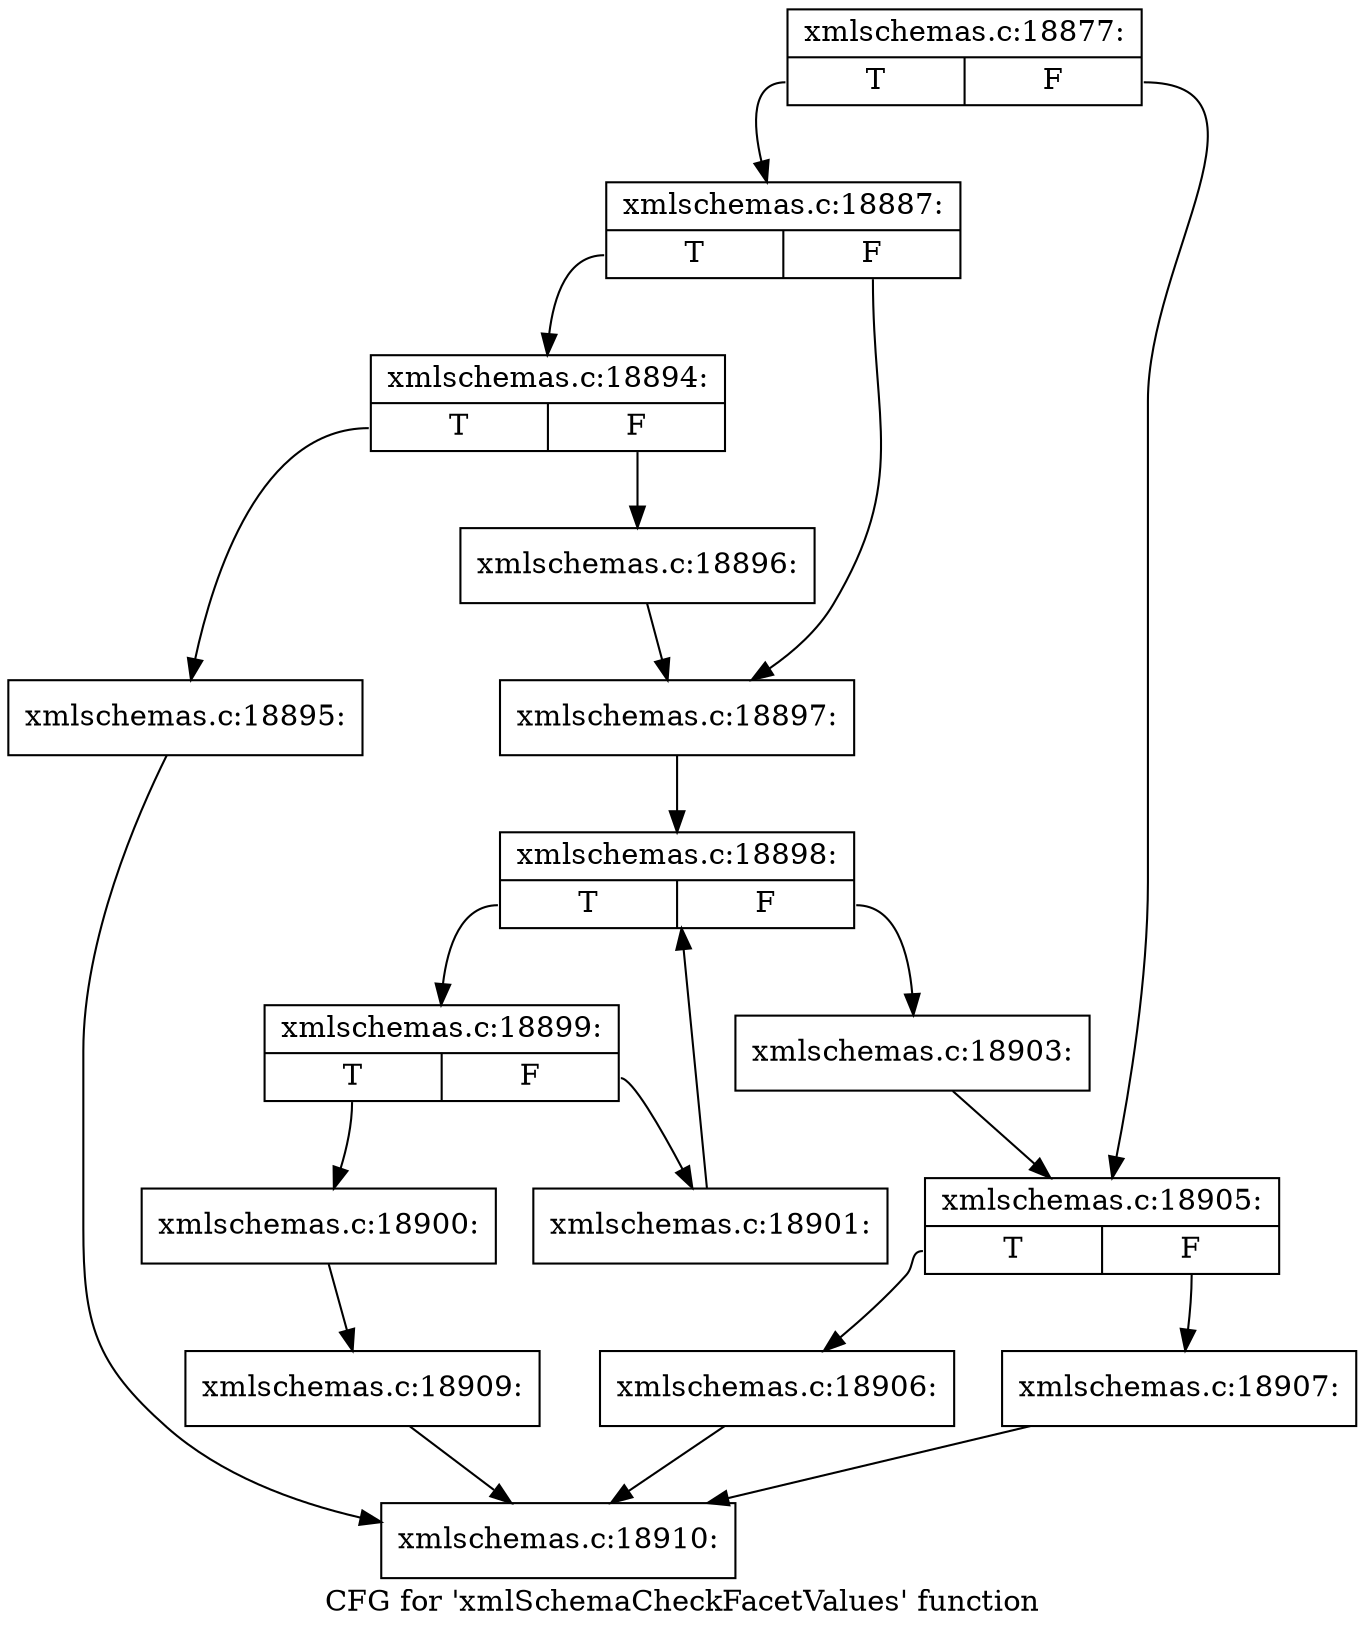 digraph "CFG for 'xmlSchemaCheckFacetValues' function" {
	label="CFG for 'xmlSchemaCheckFacetValues' function";

	Node0x55d02642c340 [shape=record,label="{xmlschemas.c:18877:|{<s0>T|<s1>F}}"];
	Node0x55d02642c340:s0 -> Node0x55d02642d750;
	Node0x55d02642c340:s1 -> Node0x55d02642d7a0;
	Node0x55d02642d750 [shape=record,label="{xmlschemas.c:18887:|{<s0>T|<s1>F}}"];
	Node0x55d02642d750:s0 -> Node0x55d02642e030;
	Node0x55d02642d750:s1 -> Node0x55d02642e080;
	Node0x55d02642e030 [shape=record,label="{xmlschemas.c:18894:|{<s0>T|<s1>F}}"];
	Node0x55d02642e030:s0 -> Node0x55d02642e570;
	Node0x55d02642e030:s1 -> Node0x55d02642e5c0;
	Node0x55d02642e570 [shape=record,label="{xmlschemas.c:18895:}"];
	Node0x55d02642e570 -> Node0x55d02642c390;
	Node0x55d02642e5c0 [shape=record,label="{xmlschemas.c:18896:}"];
	Node0x55d02642e5c0 -> Node0x55d02642e080;
	Node0x55d02642e080 [shape=record,label="{xmlschemas.c:18897:}"];
	Node0x55d02642e080 -> Node0x55d02642f7b0;
	Node0x55d02642f7b0 [shape=record,label="{xmlschemas.c:18898:|{<s0>T|<s1>F}}"];
	Node0x55d02642f7b0:s0 -> Node0x55d02642fb70;
	Node0x55d02642f7b0:s1 -> Node0x55d02642f990;
	Node0x55d02642fb70 [shape=record,label="{xmlschemas.c:18899:|{<s0>T|<s1>F}}"];
	Node0x55d02642fb70:s0 -> Node0x55d026430030;
	Node0x55d02642fb70:s1 -> Node0x55d026430080;
	Node0x55d026430030 [shape=record,label="{xmlschemas.c:18900:}"];
	Node0x55d026430030 -> Node0x55d02642eca0;
	Node0x55d026430080 [shape=record,label="{xmlschemas.c:18901:}"];
	Node0x55d026430080 -> Node0x55d02642f7b0;
	Node0x55d02642f990 [shape=record,label="{xmlschemas.c:18903:}"];
	Node0x55d02642f990 -> Node0x55d02642d7a0;
	Node0x55d02642d7a0 [shape=record,label="{xmlschemas.c:18905:|{<s0>T|<s1>F}}"];
	Node0x55d02642d7a0:s0 -> Node0x55d0264310c0;
	Node0x55d02642d7a0:s1 -> Node0x55d026431110;
	Node0x55d0264310c0 [shape=record,label="{xmlschemas.c:18906:}"];
	Node0x55d0264310c0 -> Node0x55d02642c390;
	Node0x55d026431110 [shape=record,label="{xmlschemas.c:18907:}"];
	Node0x55d026431110 -> Node0x55d02642c390;
	Node0x55d02642eca0 [shape=record,label="{xmlschemas.c:18909:}"];
	Node0x55d02642eca0 -> Node0x55d02642c390;
	Node0x55d02642c390 [shape=record,label="{xmlschemas.c:18910:}"];
}
